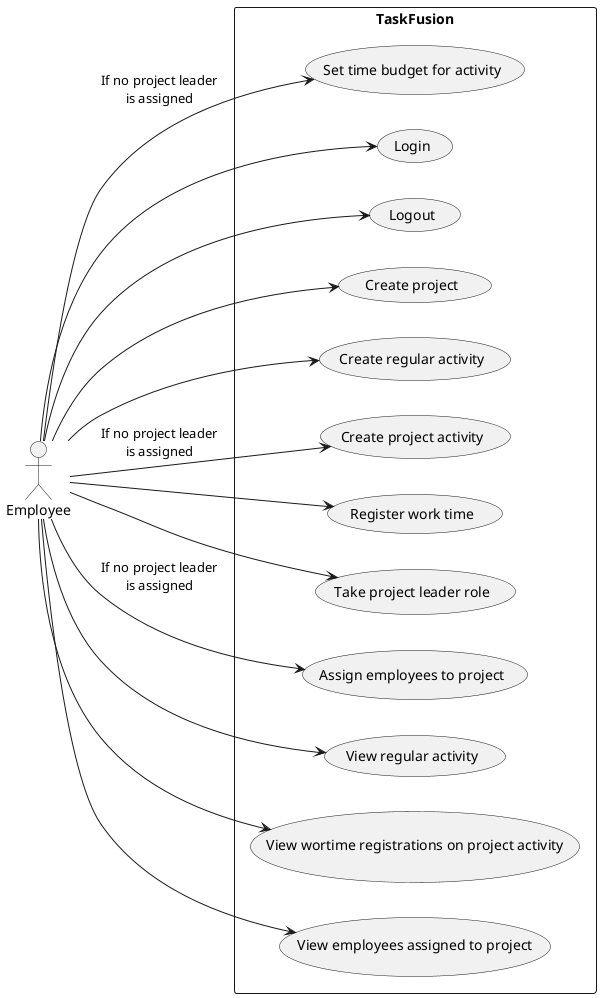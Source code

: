 @startuml usecasesEmployee
left to right direction
actor Employee as emp

rectangle TaskFusion{
usecase "Set time budget for activity" as timebudget
usecase "Login" as login
usecase "Logout" as logout
usecase "Create project" as createproj
usecase "Create regular activity" as createregact
usecase "Create project activity" as createrprojact
usecase "Register work time" as regwt
usecase "Take project leader role" as plrole
usecase "Assign employees to project" as assignemplpro
usecase "View regular activity" as viewregact
usecase "View wortime registrations on project activity" as viewprojact
usecase "View employees assigned to project" as viewemployees
}

emp --> login
emp --> logout
emp --> createproj
emp --> createregact
emp --> createrprojact: If no project leader\nis assigned
emp --> assignemplpro: If no project leader\nis assigned
emp --> timebudget: If no project leader\nis assigned
emp --> regwt
emp --> plrole
emp --> viewregact
emp --> viewprojact
emp --> viewemployees

@enduml